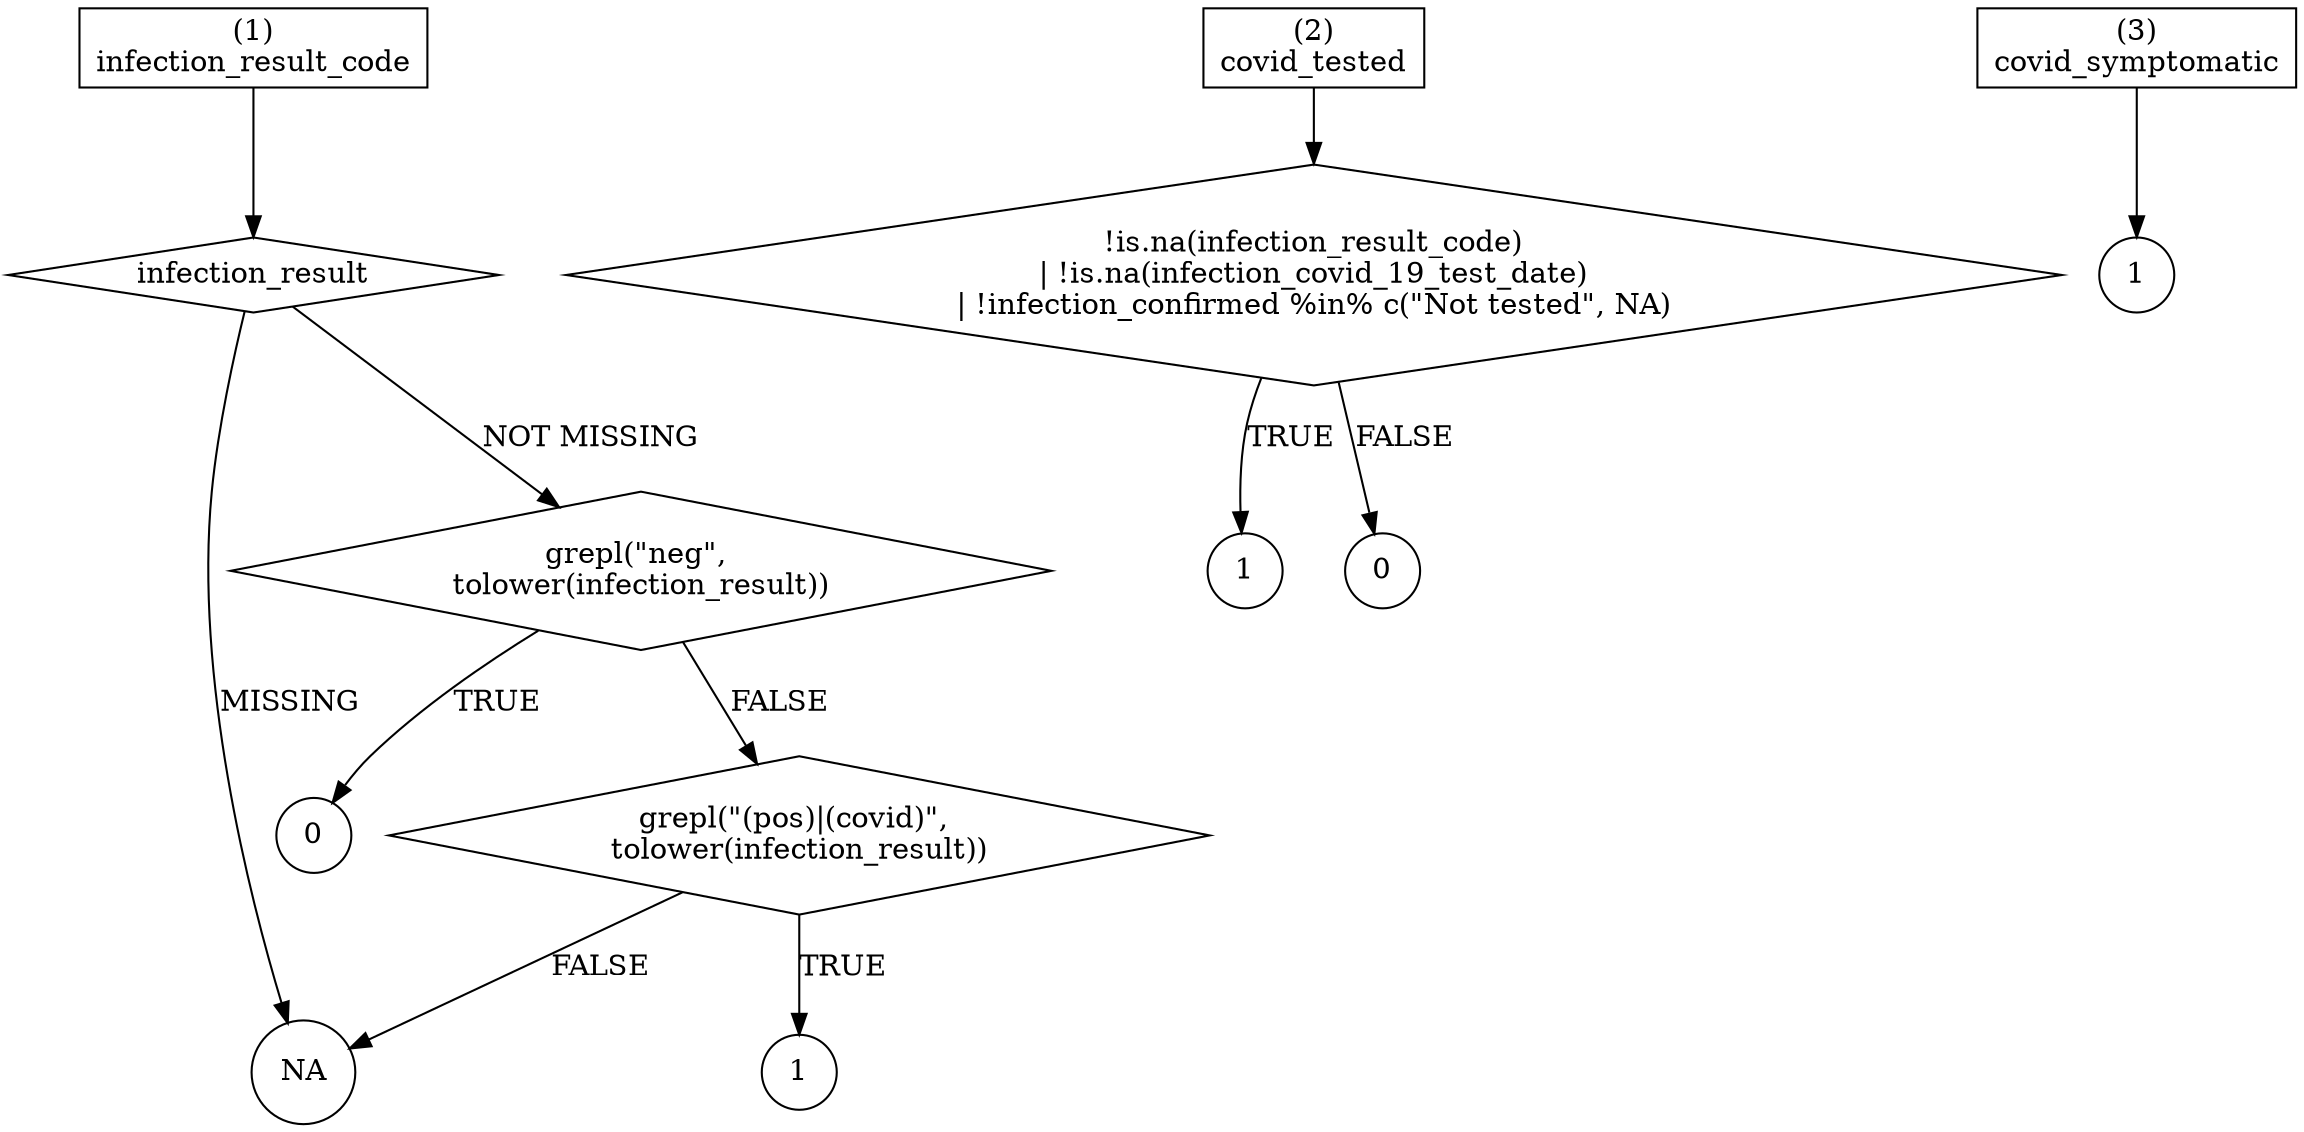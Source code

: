 digraph D {

  infection_result_code [shape=box, label="(1)\ninfection_result_code"]

  infection_result_missing [shape=diamond, label="infection_result"]
  infection_result_missing_code [shape=circle, label="NA"]
  infection_result_neg [shape=diamond, label="grepl(\"neg\", \ntolower(infection_result))"]
  infection_result_neg_code [shape=circle, label="0"]
  infection_result_pos [shape=diamond, label="grepl(\"(pos)|(covid)\", \ntolower(infection_result))"]
  infection_result_pos_code [shape=circle, label="1"]

  infection_result_code -> infection_result_missing
  infection_result_missing -> infection_result_missing_code [label="MISSING"]
  infection_result_missing -> infection_result_neg [label="NOT MISSING"]
  infection_result_neg -> infection_result_pos [label="FALSE"]
  infection_result_neg -> infection_result_neg_code [label="TRUE"]
  infection_result_pos -> infection_result_pos_code [label="TRUE"]
  infection_result_pos -> infection_result_missing_code [label="FALSE"]

  covid_tested [shape=box, label="(2)\ncovid_tested"]
  covid_tested_arm [shape=diamond, label="!is.na(infection_result_code)\n| !is.na(infection_covid_19_test_date)\n| !infection_confirmed %in% c(\"Not tested\", NA)"]

  covid_tested_yes [shape=circle,label="1"]
  covid_tested_no [shape=circle,label="0"]

  covid_tested -> covid_tested_arm
  covid_tested_arm -> covid_tested_yes [label="TRUE"]
  covid_tested_arm -> covid_tested_no [label="FALSE"]


  covid_symptomatic [shape=box, label="(3)\ncovid_symptomatic"]
  covid_symptomatic_code [shape=circle,label="1"]
  covid_symptomatic -> covid_symptomatic_code

}
